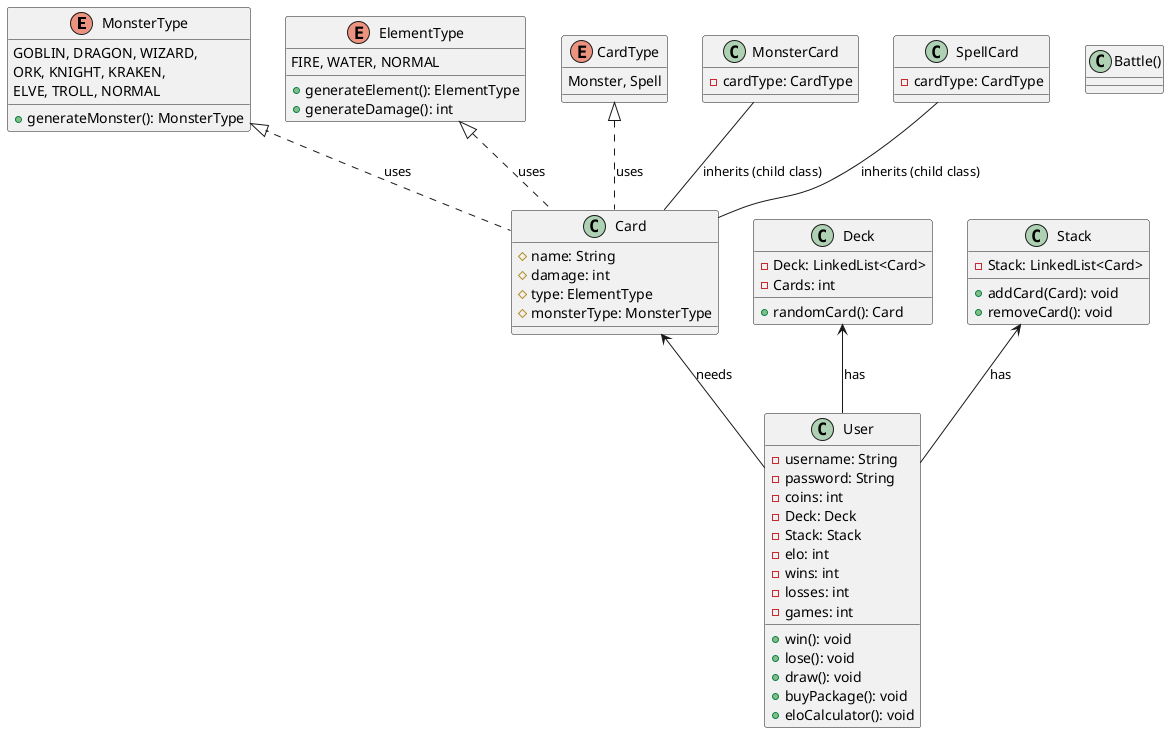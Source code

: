 @startuml
'https://plantuml.com/class-diagram
MonsterType <|.. Card: uses
ElementType <|.. Card: uses
Deck <-- User: has
Card <-- User: needs
Stack <-- User: has
CardType <|.. Card: uses
MonsterCard -- Card: inherits (child class)
SpellCard -- Card: inherits (child class)

class User {

    -username: String
    -password: String
    -coins: int
    -Deck: Deck
    -Stack: Stack
    -elo: int
    -wins: int
    -losses: int
    -games: int
    +win(): void
    +lose(): void
    +draw(): void
    +buyPackage(): void
    +eloCalculator(): void

}

class Deck {

    -Deck: LinkedList<Card>
    -Cards: int
    +randomCard(): Card


}
class Card {

    #name: String
    #damage: int
    #type: ElementType
    #monsterType: MonsterType

}
class MonsterCard {
    -cardType: CardType
}

class SpellCard {
    -cardType: CardType
}
enum CardType {

    Monster, Spell

}
 class Stack {

    -Stack: LinkedList<Card>
    +addCard(Card): void
    +removeCard(): void


}

enum ElementType {

    FIRE, WATER, NORMAL
    +generateElement(): ElementType
    +generateDamage(): int

}

enum MonsterType {

    GOBLIN, DRAGON, WIZARD,
    ORK, KNIGHT, KRAKEN,
    ELVE, TROLL, NORMAL

    +generateMonster(): MonsterType


}

class Battle(){


}

@enduml
